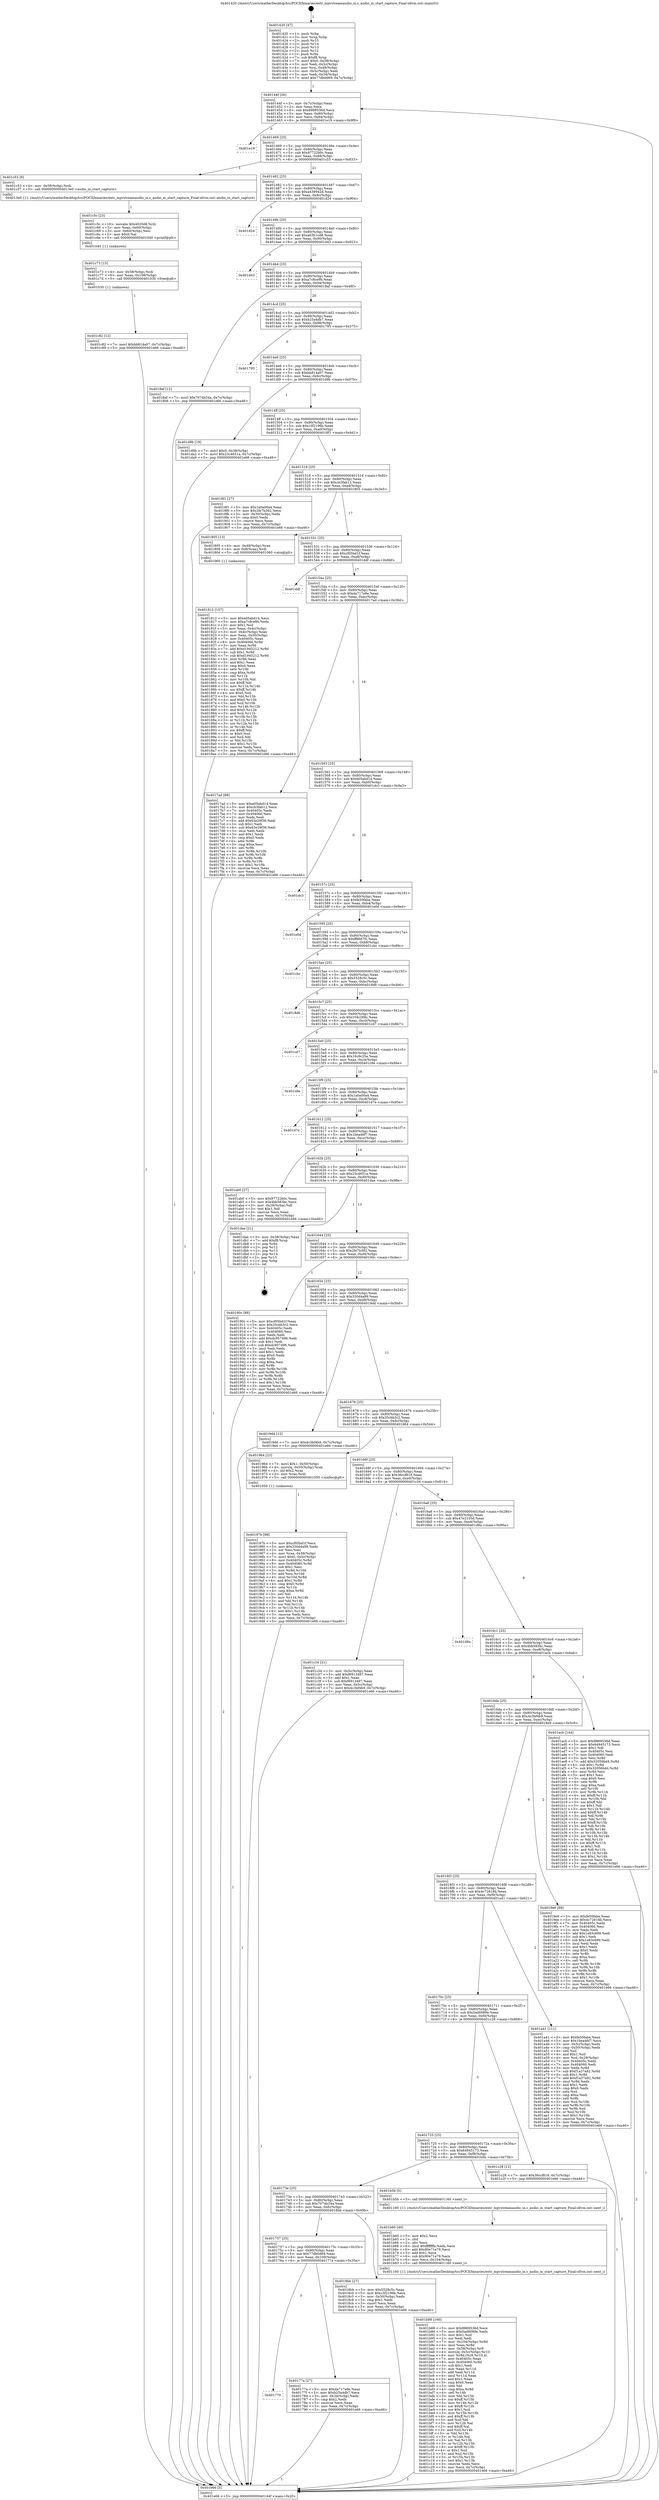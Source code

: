 digraph "0x401420" {
  label = "0x401420 (/mnt/c/Users/mathe/Desktop/tcc/POCII/binaries/extr_mpvstreamaudio_in.c_audio_in_start_capture_Final-ollvm.out::main(0))"
  labelloc = "t"
  node[shape=record]

  Entry [label="",width=0.3,height=0.3,shape=circle,fillcolor=black,style=filled]
  "0x40144f" [label="{
     0x40144f [26]\l
     | [instrs]\l
     &nbsp;&nbsp;0x40144f \<+3\>: mov -0x7c(%rbp),%eax\l
     &nbsp;&nbsp;0x401452 \<+2\>: mov %eax,%ecx\l
     &nbsp;&nbsp;0x401454 \<+6\>: sub $0x8869536d,%ecx\l
     &nbsp;&nbsp;0x40145a \<+3\>: mov %eax,-0x80(%rbp)\l
     &nbsp;&nbsp;0x40145d \<+6\>: mov %ecx,-0x84(%rbp)\l
     &nbsp;&nbsp;0x401463 \<+6\>: je 0000000000401e19 \<main+0x9f9\>\l
  }"]
  "0x401e19" [label="{
     0x401e19\l
  }", style=dashed]
  "0x401469" [label="{
     0x401469 [25]\l
     | [instrs]\l
     &nbsp;&nbsp;0x401469 \<+5\>: jmp 000000000040146e \<main+0x4e\>\l
     &nbsp;&nbsp;0x40146e \<+3\>: mov -0x80(%rbp),%eax\l
     &nbsp;&nbsp;0x401471 \<+5\>: sub $0x97722b0c,%eax\l
     &nbsp;&nbsp;0x401476 \<+6\>: mov %eax,-0x88(%rbp)\l
     &nbsp;&nbsp;0x40147c \<+6\>: je 0000000000401c53 \<main+0x833\>\l
  }"]
  Exit [label="",width=0.3,height=0.3,shape=circle,fillcolor=black,style=filled,peripheries=2]
  "0x401c53" [label="{
     0x401c53 [9]\l
     | [instrs]\l
     &nbsp;&nbsp;0x401c53 \<+4\>: mov -0x58(%rbp),%rdi\l
     &nbsp;&nbsp;0x401c57 \<+5\>: call 00000000004013e0 \<audio_in_start_capture\>\l
     | [calls]\l
     &nbsp;&nbsp;0x4013e0 \{1\} (/mnt/c/Users/mathe/Desktop/tcc/POCII/binaries/extr_mpvstreamaudio_in.c_audio_in_start_capture_Final-ollvm.out::audio_in_start_capture)\l
  }"]
  "0x401482" [label="{
     0x401482 [25]\l
     | [instrs]\l
     &nbsp;&nbsp;0x401482 \<+5\>: jmp 0000000000401487 \<main+0x67\>\l
     &nbsp;&nbsp;0x401487 \<+3\>: mov -0x80(%rbp),%eax\l
     &nbsp;&nbsp;0x40148a \<+5\>: sub $0xa439942d,%eax\l
     &nbsp;&nbsp;0x40148f \<+6\>: mov %eax,-0x8c(%rbp)\l
     &nbsp;&nbsp;0x401495 \<+6\>: je 0000000000401d24 \<main+0x904\>\l
  }"]
  "0x401c82" [label="{
     0x401c82 [12]\l
     | [instrs]\l
     &nbsp;&nbsp;0x401c82 \<+7\>: movl $0xbb814a07,-0x7c(%rbp)\l
     &nbsp;&nbsp;0x401c89 \<+5\>: jmp 0000000000401e66 \<main+0xa46\>\l
  }"]
  "0x401d24" [label="{
     0x401d24\l
  }", style=dashed]
  "0x40149b" [label="{
     0x40149b [25]\l
     | [instrs]\l
     &nbsp;&nbsp;0x40149b \<+5\>: jmp 00000000004014a0 \<main+0x80\>\l
     &nbsp;&nbsp;0x4014a0 \<+3\>: mov -0x80(%rbp),%eax\l
     &nbsp;&nbsp;0x4014a3 \<+5\>: sub $0xa63b1cd8,%eax\l
     &nbsp;&nbsp;0x4014a8 \<+6\>: mov %eax,-0x90(%rbp)\l
     &nbsp;&nbsp;0x4014ae \<+6\>: je 0000000000401d43 \<main+0x923\>\l
  }"]
  "0x401c73" [label="{
     0x401c73 [15]\l
     | [instrs]\l
     &nbsp;&nbsp;0x401c73 \<+4\>: mov -0x58(%rbp),%rdi\l
     &nbsp;&nbsp;0x401c77 \<+6\>: mov %eax,-0x108(%rbp)\l
     &nbsp;&nbsp;0x401c7d \<+5\>: call 0000000000401030 \<free@plt\>\l
     | [calls]\l
     &nbsp;&nbsp;0x401030 \{1\} (unknown)\l
  }"]
  "0x401d43" [label="{
     0x401d43\l
  }", style=dashed]
  "0x4014b4" [label="{
     0x4014b4 [25]\l
     | [instrs]\l
     &nbsp;&nbsp;0x4014b4 \<+5\>: jmp 00000000004014b9 \<main+0x99\>\l
     &nbsp;&nbsp;0x4014b9 \<+3\>: mov -0x80(%rbp),%eax\l
     &nbsp;&nbsp;0x4014bc \<+5\>: sub $0xa7c8ce9b,%eax\l
     &nbsp;&nbsp;0x4014c1 \<+6\>: mov %eax,-0x94(%rbp)\l
     &nbsp;&nbsp;0x4014c7 \<+6\>: je 00000000004018af \<main+0x48f\>\l
  }"]
  "0x401c5c" [label="{
     0x401c5c [23]\l
     | [instrs]\l
     &nbsp;&nbsp;0x401c5c \<+10\>: movabs $0x4020d6,%rdi\l
     &nbsp;&nbsp;0x401c66 \<+3\>: mov %eax,-0x60(%rbp)\l
     &nbsp;&nbsp;0x401c69 \<+3\>: mov -0x60(%rbp),%esi\l
     &nbsp;&nbsp;0x401c6c \<+2\>: mov $0x0,%al\l
     &nbsp;&nbsp;0x401c6e \<+5\>: call 0000000000401040 \<printf@plt\>\l
     | [calls]\l
     &nbsp;&nbsp;0x401040 \{1\} (unknown)\l
  }"]
  "0x4018af" [label="{
     0x4018af [12]\l
     | [instrs]\l
     &nbsp;&nbsp;0x4018af \<+7\>: movl $0x7074b34a,-0x7c(%rbp)\l
     &nbsp;&nbsp;0x4018b6 \<+5\>: jmp 0000000000401e66 \<main+0xa46\>\l
  }"]
  "0x4014cd" [label="{
     0x4014cd [25]\l
     | [instrs]\l
     &nbsp;&nbsp;0x4014cd \<+5\>: jmp 00000000004014d2 \<main+0xb2\>\l
     &nbsp;&nbsp;0x4014d2 \<+3\>: mov -0x80(%rbp),%eax\l
     &nbsp;&nbsp;0x4014d5 \<+5\>: sub $0xb25a4db7,%eax\l
     &nbsp;&nbsp;0x4014da \<+6\>: mov %eax,-0x98(%rbp)\l
     &nbsp;&nbsp;0x4014e0 \<+6\>: je 0000000000401795 \<main+0x375\>\l
  }"]
  "0x401b88" [label="{
     0x401b88 [160]\l
     | [instrs]\l
     &nbsp;&nbsp;0x401b88 \<+5\>: mov $0x8869536d,%ecx\l
     &nbsp;&nbsp;0x401b8d \<+5\>: mov $0x5ad6089e,%edx\l
     &nbsp;&nbsp;0x401b92 \<+3\>: mov $0x1,%sil\l
     &nbsp;&nbsp;0x401b95 \<+2\>: xor %edi,%edi\l
     &nbsp;&nbsp;0x401b97 \<+7\>: mov -0x104(%rbp),%r8d\l
     &nbsp;&nbsp;0x401b9e \<+4\>: imul %eax,%r8d\l
     &nbsp;&nbsp;0x401ba2 \<+4\>: mov -0x58(%rbp),%r9\l
     &nbsp;&nbsp;0x401ba6 \<+4\>: movslq -0x5c(%rbp),%r10\l
     &nbsp;&nbsp;0x401baa \<+4\>: mov %r8d,(%r9,%r10,4)\l
     &nbsp;&nbsp;0x401bae \<+7\>: mov 0x40405c,%eax\l
     &nbsp;&nbsp;0x401bb5 \<+8\>: mov 0x404060,%r8d\l
     &nbsp;&nbsp;0x401bbd \<+3\>: sub $0x1,%edi\l
     &nbsp;&nbsp;0x401bc0 \<+3\>: mov %eax,%r11d\l
     &nbsp;&nbsp;0x401bc3 \<+3\>: add %edi,%r11d\l
     &nbsp;&nbsp;0x401bc6 \<+4\>: imul %r11d,%eax\l
     &nbsp;&nbsp;0x401bca \<+3\>: and $0x1,%eax\l
     &nbsp;&nbsp;0x401bcd \<+3\>: cmp $0x0,%eax\l
     &nbsp;&nbsp;0x401bd0 \<+3\>: sete %bl\l
     &nbsp;&nbsp;0x401bd3 \<+4\>: cmp $0xa,%r8d\l
     &nbsp;&nbsp;0x401bd7 \<+4\>: setl %r14b\l
     &nbsp;&nbsp;0x401bdb \<+3\>: mov %bl,%r15b\l
     &nbsp;&nbsp;0x401bde \<+4\>: xor $0xff,%r15b\l
     &nbsp;&nbsp;0x401be2 \<+3\>: mov %r14b,%r12b\l
     &nbsp;&nbsp;0x401be5 \<+4\>: xor $0xff,%r12b\l
     &nbsp;&nbsp;0x401be9 \<+4\>: xor $0x1,%sil\l
     &nbsp;&nbsp;0x401bed \<+3\>: mov %r15b,%r13b\l
     &nbsp;&nbsp;0x401bf0 \<+4\>: and $0xff,%r13b\l
     &nbsp;&nbsp;0x401bf4 \<+3\>: and %sil,%bl\l
     &nbsp;&nbsp;0x401bf7 \<+3\>: mov %r12b,%al\l
     &nbsp;&nbsp;0x401bfa \<+2\>: and $0xff,%al\l
     &nbsp;&nbsp;0x401bfc \<+3\>: and %sil,%r14b\l
     &nbsp;&nbsp;0x401bff \<+3\>: or %bl,%r13b\l
     &nbsp;&nbsp;0x401c02 \<+3\>: or %r14b,%al\l
     &nbsp;&nbsp;0x401c05 \<+3\>: xor %al,%r13b\l
     &nbsp;&nbsp;0x401c08 \<+3\>: or %r12b,%r15b\l
     &nbsp;&nbsp;0x401c0b \<+4\>: xor $0xff,%r15b\l
     &nbsp;&nbsp;0x401c0f \<+4\>: or $0x1,%sil\l
     &nbsp;&nbsp;0x401c13 \<+3\>: and %sil,%r15b\l
     &nbsp;&nbsp;0x401c16 \<+3\>: or %r15b,%r13b\l
     &nbsp;&nbsp;0x401c19 \<+4\>: test $0x1,%r13b\l
     &nbsp;&nbsp;0x401c1d \<+3\>: cmovne %edx,%ecx\l
     &nbsp;&nbsp;0x401c20 \<+3\>: mov %ecx,-0x7c(%rbp)\l
     &nbsp;&nbsp;0x401c23 \<+5\>: jmp 0000000000401e66 \<main+0xa46\>\l
  }"]
  "0x401795" [label="{
     0x401795\l
  }", style=dashed]
  "0x4014e6" [label="{
     0x4014e6 [25]\l
     | [instrs]\l
     &nbsp;&nbsp;0x4014e6 \<+5\>: jmp 00000000004014eb \<main+0xcb\>\l
     &nbsp;&nbsp;0x4014eb \<+3\>: mov -0x80(%rbp),%eax\l
     &nbsp;&nbsp;0x4014ee \<+5\>: sub $0xbb814a07,%eax\l
     &nbsp;&nbsp;0x4014f3 \<+6\>: mov %eax,-0x9c(%rbp)\l
     &nbsp;&nbsp;0x4014f9 \<+6\>: je 0000000000401d9b \<main+0x97b\>\l
  }"]
  "0x401b60" [label="{
     0x401b60 [40]\l
     | [instrs]\l
     &nbsp;&nbsp;0x401b60 \<+5\>: mov $0x2,%ecx\l
     &nbsp;&nbsp;0x401b65 \<+1\>: cltd\l
     &nbsp;&nbsp;0x401b66 \<+2\>: idiv %ecx\l
     &nbsp;&nbsp;0x401b68 \<+6\>: imul $0xfffffffe,%edx,%ecx\l
     &nbsp;&nbsp;0x401b6e \<+6\>: add $0x90e71e79,%ecx\l
     &nbsp;&nbsp;0x401b74 \<+3\>: add $0x1,%ecx\l
     &nbsp;&nbsp;0x401b77 \<+6\>: sub $0x90e71e79,%ecx\l
     &nbsp;&nbsp;0x401b7d \<+6\>: mov %ecx,-0x104(%rbp)\l
     &nbsp;&nbsp;0x401b83 \<+5\>: call 0000000000401160 \<next_i\>\l
     | [calls]\l
     &nbsp;&nbsp;0x401160 \{1\} (/mnt/c/Users/mathe/Desktop/tcc/POCII/binaries/extr_mpvstreamaudio_in.c_audio_in_start_capture_Final-ollvm.out::next_i)\l
  }"]
  "0x401d9b" [label="{
     0x401d9b [19]\l
     | [instrs]\l
     &nbsp;&nbsp;0x401d9b \<+7\>: movl $0x0,-0x38(%rbp)\l
     &nbsp;&nbsp;0x401da2 \<+7\>: movl $0x23c4651a,-0x7c(%rbp)\l
     &nbsp;&nbsp;0x401da9 \<+5\>: jmp 0000000000401e66 \<main+0xa46\>\l
  }"]
  "0x4014ff" [label="{
     0x4014ff [25]\l
     | [instrs]\l
     &nbsp;&nbsp;0x4014ff \<+5\>: jmp 0000000000401504 \<main+0xe4\>\l
     &nbsp;&nbsp;0x401504 \<+3\>: mov -0x80(%rbp),%eax\l
     &nbsp;&nbsp;0x401507 \<+5\>: sub $0xc3f2196b,%eax\l
     &nbsp;&nbsp;0x40150c \<+6\>: mov %eax,-0xa0(%rbp)\l
     &nbsp;&nbsp;0x401512 \<+6\>: je 00000000004018f1 \<main+0x4d1\>\l
  }"]
  "0x40197b" [label="{
     0x40197b [98]\l
     | [instrs]\l
     &nbsp;&nbsp;0x40197b \<+5\>: mov $0xcf05bd1f,%ecx\l
     &nbsp;&nbsp;0x401980 \<+5\>: mov $0x330d4a99,%edx\l
     &nbsp;&nbsp;0x401985 \<+2\>: xor %esi,%esi\l
     &nbsp;&nbsp;0x401987 \<+4\>: mov %rax,-0x58(%rbp)\l
     &nbsp;&nbsp;0x40198b \<+7\>: movl $0x0,-0x5c(%rbp)\l
     &nbsp;&nbsp;0x401992 \<+8\>: mov 0x40405c,%r8d\l
     &nbsp;&nbsp;0x40199a \<+8\>: mov 0x404060,%r9d\l
     &nbsp;&nbsp;0x4019a2 \<+3\>: sub $0x1,%esi\l
     &nbsp;&nbsp;0x4019a5 \<+3\>: mov %r8d,%r10d\l
     &nbsp;&nbsp;0x4019a8 \<+3\>: add %esi,%r10d\l
     &nbsp;&nbsp;0x4019ab \<+4\>: imul %r10d,%r8d\l
     &nbsp;&nbsp;0x4019af \<+4\>: and $0x1,%r8d\l
     &nbsp;&nbsp;0x4019b3 \<+4\>: cmp $0x0,%r8d\l
     &nbsp;&nbsp;0x4019b7 \<+4\>: sete %r11b\l
     &nbsp;&nbsp;0x4019bb \<+4\>: cmp $0xa,%r9d\l
     &nbsp;&nbsp;0x4019bf \<+3\>: setl %bl\l
     &nbsp;&nbsp;0x4019c2 \<+3\>: mov %r11b,%r14b\l
     &nbsp;&nbsp;0x4019c5 \<+3\>: and %bl,%r14b\l
     &nbsp;&nbsp;0x4019c8 \<+3\>: xor %bl,%r11b\l
     &nbsp;&nbsp;0x4019cb \<+3\>: or %r11b,%r14b\l
     &nbsp;&nbsp;0x4019ce \<+4\>: test $0x1,%r14b\l
     &nbsp;&nbsp;0x4019d2 \<+3\>: cmovne %edx,%ecx\l
     &nbsp;&nbsp;0x4019d5 \<+3\>: mov %ecx,-0x7c(%rbp)\l
     &nbsp;&nbsp;0x4019d8 \<+5\>: jmp 0000000000401e66 \<main+0xa46\>\l
  }"]
  "0x4018f1" [label="{
     0x4018f1 [27]\l
     | [instrs]\l
     &nbsp;&nbsp;0x4018f1 \<+5\>: mov $0x1a0a00a4,%eax\l
     &nbsp;&nbsp;0x4018f6 \<+5\>: mov $0x2fe7b362,%ecx\l
     &nbsp;&nbsp;0x4018fb \<+3\>: mov -0x30(%rbp),%edx\l
     &nbsp;&nbsp;0x4018fe \<+3\>: cmp $0x0,%edx\l
     &nbsp;&nbsp;0x401901 \<+3\>: cmove %ecx,%eax\l
     &nbsp;&nbsp;0x401904 \<+3\>: mov %eax,-0x7c(%rbp)\l
     &nbsp;&nbsp;0x401907 \<+5\>: jmp 0000000000401e66 \<main+0xa46\>\l
  }"]
  "0x401518" [label="{
     0x401518 [25]\l
     | [instrs]\l
     &nbsp;&nbsp;0x401518 \<+5\>: jmp 000000000040151d \<main+0xfd\>\l
     &nbsp;&nbsp;0x40151d \<+3\>: mov -0x80(%rbp),%eax\l
     &nbsp;&nbsp;0x401520 \<+5\>: sub $0xcb3fab12,%eax\l
     &nbsp;&nbsp;0x401525 \<+6\>: mov %eax,-0xa4(%rbp)\l
     &nbsp;&nbsp;0x40152b \<+6\>: je 0000000000401805 \<main+0x3e5\>\l
  }"]
  "0x401812" [label="{
     0x401812 [157]\l
     | [instrs]\l
     &nbsp;&nbsp;0x401812 \<+5\>: mov $0xe05abd14,%ecx\l
     &nbsp;&nbsp;0x401817 \<+5\>: mov $0xa7c8ce9b,%edx\l
     &nbsp;&nbsp;0x40181c \<+3\>: mov $0x1,%sil\l
     &nbsp;&nbsp;0x40181f \<+3\>: mov %eax,-0x4c(%rbp)\l
     &nbsp;&nbsp;0x401822 \<+3\>: mov -0x4c(%rbp),%eax\l
     &nbsp;&nbsp;0x401825 \<+3\>: mov %eax,-0x30(%rbp)\l
     &nbsp;&nbsp;0x401828 \<+7\>: mov 0x40405c,%eax\l
     &nbsp;&nbsp;0x40182f \<+8\>: mov 0x404060,%r8d\l
     &nbsp;&nbsp;0x401837 \<+3\>: mov %eax,%r9d\l
     &nbsp;&nbsp;0x40183a \<+7\>: add $0xd1945212,%r9d\l
     &nbsp;&nbsp;0x401841 \<+4\>: sub $0x1,%r9d\l
     &nbsp;&nbsp;0x401845 \<+7\>: sub $0xd1945212,%r9d\l
     &nbsp;&nbsp;0x40184c \<+4\>: imul %r9d,%eax\l
     &nbsp;&nbsp;0x401850 \<+3\>: and $0x1,%eax\l
     &nbsp;&nbsp;0x401853 \<+3\>: cmp $0x0,%eax\l
     &nbsp;&nbsp;0x401856 \<+4\>: sete %r10b\l
     &nbsp;&nbsp;0x40185a \<+4\>: cmp $0xa,%r8d\l
     &nbsp;&nbsp;0x40185e \<+4\>: setl %r11b\l
     &nbsp;&nbsp;0x401862 \<+3\>: mov %r10b,%bl\l
     &nbsp;&nbsp;0x401865 \<+3\>: xor $0xff,%bl\l
     &nbsp;&nbsp;0x401868 \<+3\>: mov %r11b,%r14b\l
     &nbsp;&nbsp;0x40186b \<+4\>: xor $0xff,%r14b\l
     &nbsp;&nbsp;0x40186f \<+4\>: xor $0x0,%sil\l
     &nbsp;&nbsp;0x401873 \<+3\>: mov %bl,%r15b\l
     &nbsp;&nbsp;0x401876 \<+4\>: and $0x0,%r15b\l
     &nbsp;&nbsp;0x40187a \<+3\>: and %sil,%r10b\l
     &nbsp;&nbsp;0x40187d \<+3\>: mov %r14b,%r12b\l
     &nbsp;&nbsp;0x401880 \<+4\>: and $0x0,%r12b\l
     &nbsp;&nbsp;0x401884 \<+3\>: and %sil,%r11b\l
     &nbsp;&nbsp;0x401887 \<+3\>: or %r10b,%r15b\l
     &nbsp;&nbsp;0x40188a \<+3\>: or %r11b,%r12b\l
     &nbsp;&nbsp;0x40188d \<+3\>: xor %r12b,%r15b\l
     &nbsp;&nbsp;0x401890 \<+3\>: or %r14b,%bl\l
     &nbsp;&nbsp;0x401893 \<+3\>: xor $0xff,%bl\l
     &nbsp;&nbsp;0x401896 \<+4\>: or $0x0,%sil\l
     &nbsp;&nbsp;0x40189a \<+3\>: and %sil,%bl\l
     &nbsp;&nbsp;0x40189d \<+3\>: or %bl,%r15b\l
     &nbsp;&nbsp;0x4018a0 \<+4\>: test $0x1,%r15b\l
     &nbsp;&nbsp;0x4018a4 \<+3\>: cmovne %edx,%ecx\l
     &nbsp;&nbsp;0x4018a7 \<+3\>: mov %ecx,-0x7c(%rbp)\l
     &nbsp;&nbsp;0x4018aa \<+5\>: jmp 0000000000401e66 \<main+0xa46\>\l
  }"]
  "0x401805" [label="{
     0x401805 [13]\l
     | [instrs]\l
     &nbsp;&nbsp;0x401805 \<+4\>: mov -0x48(%rbp),%rax\l
     &nbsp;&nbsp;0x401809 \<+4\>: mov 0x8(%rax),%rdi\l
     &nbsp;&nbsp;0x40180d \<+5\>: call 0000000000401060 \<atoi@plt\>\l
     | [calls]\l
     &nbsp;&nbsp;0x401060 \{1\} (unknown)\l
  }"]
  "0x401531" [label="{
     0x401531 [25]\l
     | [instrs]\l
     &nbsp;&nbsp;0x401531 \<+5\>: jmp 0000000000401536 \<main+0x116\>\l
     &nbsp;&nbsp;0x401536 \<+3\>: mov -0x80(%rbp),%eax\l
     &nbsp;&nbsp;0x401539 \<+5\>: sub $0xcf05bd1f,%eax\l
     &nbsp;&nbsp;0x40153e \<+6\>: mov %eax,-0xa8(%rbp)\l
     &nbsp;&nbsp;0x401544 \<+6\>: je 0000000000401ddf \<main+0x9bf\>\l
  }"]
  "0x401420" [label="{
     0x401420 [47]\l
     | [instrs]\l
     &nbsp;&nbsp;0x401420 \<+1\>: push %rbp\l
     &nbsp;&nbsp;0x401421 \<+3\>: mov %rsp,%rbp\l
     &nbsp;&nbsp;0x401424 \<+2\>: push %r15\l
     &nbsp;&nbsp;0x401426 \<+2\>: push %r14\l
     &nbsp;&nbsp;0x401428 \<+2\>: push %r13\l
     &nbsp;&nbsp;0x40142a \<+2\>: push %r12\l
     &nbsp;&nbsp;0x40142c \<+1\>: push %rbx\l
     &nbsp;&nbsp;0x40142d \<+7\>: sub $0xf8,%rsp\l
     &nbsp;&nbsp;0x401434 \<+7\>: movl $0x0,-0x38(%rbp)\l
     &nbsp;&nbsp;0x40143b \<+3\>: mov %edi,-0x3c(%rbp)\l
     &nbsp;&nbsp;0x40143e \<+4\>: mov %rsi,-0x48(%rbp)\l
     &nbsp;&nbsp;0x401442 \<+3\>: mov -0x3c(%rbp),%edi\l
     &nbsp;&nbsp;0x401445 \<+3\>: mov %edi,-0x34(%rbp)\l
     &nbsp;&nbsp;0x401448 \<+7\>: movl $0x77db0d69,-0x7c(%rbp)\l
  }"]
  "0x401ddf" [label="{
     0x401ddf\l
  }", style=dashed]
  "0x40154a" [label="{
     0x40154a [25]\l
     | [instrs]\l
     &nbsp;&nbsp;0x40154a \<+5\>: jmp 000000000040154f \<main+0x12f\>\l
     &nbsp;&nbsp;0x40154f \<+3\>: mov -0x80(%rbp),%eax\l
     &nbsp;&nbsp;0x401552 \<+5\>: sub $0xda717e8e,%eax\l
     &nbsp;&nbsp;0x401557 \<+6\>: mov %eax,-0xac(%rbp)\l
     &nbsp;&nbsp;0x40155d \<+6\>: je 00000000004017ad \<main+0x38d\>\l
  }"]
  "0x401e66" [label="{
     0x401e66 [5]\l
     | [instrs]\l
     &nbsp;&nbsp;0x401e66 \<+5\>: jmp 000000000040144f \<main+0x2f\>\l
  }"]
  "0x4017ad" [label="{
     0x4017ad [88]\l
     | [instrs]\l
     &nbsp;&nbsp;0x4017ad \<+5\>: mov $0xe05abd14,%eax\l
     &nbsp;&nbsp;0x4017b2 \<+5\>: mov $0xcb3fab12,%ecx\l
     &nbsp;&nbsp;0x4017b7 \<+7\>: mov 0x40405c,%edx\l
     &nbsp;&nbsp;0x4017be \<+7\>: mov 0x404060,%esi\l
     &nbsp;&nbsp;0x4017c5 \<+2\>: mov %edx,%edi\l
     &nbsp;&nbsp;0x4017c7 \<+6\>: add $0x63e29f36,%edi\l
     &nbsp;&nbsp;0x4017cd \<+3\>: sub $0x1,%edi\l
     &nbsp;&nbsp;0x4017d0 \<+6\>: sub $0x63e29f36,%edi\l
     &nbsp;&nbsp;0x4017d6 \<+3\>: imul %edi,%edx\l
     &nbsp;&nbsp;0x4017d9 \<+3\>: and $0x1,%edx\l
     &nbsp;&nbsp;0x4017dc \<+3\>: cmp $0x0,%edx\l
     &nbsp;&nbsp;0x4017df \<+4\>: sete %r8b\l
     &nbsp;&nbsp;0x4017e3 \<+3\>: cmp $0xa,%esi\l
     &nbsp;&nbsp;0x4017e6 \<+4\>: setl %r9b\l
     &nbsp;&nbsp;0x4017ea \<+3\>: mov %r8b,%r10b\l
     &nbsp;&nbsp;0x4017ed \<+3\>: and %r9b,%r10b\l
     &nbsp;&nbsp;0x4017f0 \<+3\>: xor %r9b,%r8b\l
     &nbsp;&nbsp;0x4017f3 \<+3\>: or %r8b,%r10b\l
     &nbsp;&nbsp;0x4017f6 \<+4\>: test $0x1,%r10b\l
     &nbsp;&nbsp;0x4017fa \<+3\>: cmovne %ecx,%eax\l
     &nbsp;&nbsp;0x4017fd \<+3\>: mov %eax,-0x7c(%rbp)\l
     &nbsp;&nbsp;0x401800 \<+5\>: jmp 0000000000401e66 \<main+0xa46\>\l
  }"]
  "0x401563" [label="{
     0x401563 [25]\l
     | [instrs]\l
     &nbsp;&nbsp;0x401563 \<+5\>: jmp 0000000000401568 \<main+0x148\>\l
     &nbsp;&nbsp;0x401568 \<+3\>: mov -0x80(%rbp),%eax\l
     &nbsp;&nbsp;0x40156b \<+5\>: sub $0xe05abd14,%eax\l
     &nbsp;&nbsp;0x401570 \<+6\>: mov %eax,-0xb0(%rbp)\l
     &nbsp;&nbsp;0x401576 \<+6\>: je 0000000000401dc3 \<main+0x9a3\>\l
  }"]
  "0x401770" [label="{
     0x401770\l
  }", style=dashed]
  "0x401dc3" [label="{
     0x401dc3\l
  }", style=dashed]
  "0x40157c" [label="{
     0x40157c [25]\l
     | [instrs]\l
     &nbsp;&nbsp;0x40157c \<+5\>: jmp 0000000000401581 \<main+0x161\>\l
     &nbsp;&nbsp;0x401581 \<+3\>: mov -0x80(%rbp),%eax\l
     &nbsp;&nbsp;0x401584 \<+5\>: sub $0xfe50fabe,%eax\l
     &nbsp;&nbsp;0x401589 \<+6\>: mov %eax,-0xb4(%rbp)\l
     &nbsp;&nbsp;0x40158f \<+6\>: je 0000000000401e0d \<main+0x9ed\>\l
  }"]
  "0x40177a" [label="{
     0x40177a [27]\l
     | [instrs]\l
     &nbsp;&nbsp;0x40177a \<+5\>: mov $0xda717e8e,%eax\l
     &nbsp;&nbsp;0x40177f \<+5\>: mov $0xb25a4db7,%ecx\l
     &nbsp;&nbsp;0x401784 \<+3\>: mov -0x34(%rbp),%edx\l
     &nbsp;&nbsp;0x401787 \<+3\>: cmp $0x2,%edx\l
     &nbsp;&nbsp;0x40178a \<+3\>: cmovne %ecx,%eax\l
     &nbsp;&nbsp;0x40178d \<+3\>: mov %eax,-0x7c(%rbp)\l
     &nbsp;&nbsp;0x401790 \<+5\>: jmp 0000000000401e66 \<main+0xa46\>\l
  }"]
  "0x401e0d" [label="{
     0x401e0d\l
  }", style=dashed]
  "0x401595" [label="{
     0x401595 [25]\l
     | [instrs]\l
     &nbsp;&nbsp;0x401595 \<+5\>: jmp 000000000040159a \<main+0x17a\>\l
     &nbsp;&nbsp;0x40159a \<+3\>: mov -0x80(%rbp),%eax\l
     &nbsp;&nbsp;0x40159d \<+5\>: sub $0xff8667fc,%eax\l
     &nbsp;&nbsp;0x4015a2 \<+6\>: mov %eax,-0xb8(%rbp)\l
     &nbsp;&nbsp;0x4015a8 \<+6\>: je 0000000000401cbc \<main+0x89c\>\l
  }"]
  "0x401757" [label="{
     0x401757 [25]\l
     | [instrs]\l
     &nbsp;&nbsp;0x401757 \<+5\>: jmp 000000000040175c \<main+0x33c\>\l
     &nbsp;&nbsp;0x40175c \<+3\>: mov -0x80(%rbp),%eax\l
     &nbsp;&nbsp;0x40175f \<+5\>: sub $0x77db0d69,%eax\l
     &nbsp;&nbsp;0x401764 \<+6\>: mov %eax,-0x100(%rbp)\l
     &nbsp;&nbsp;0x40176a \<+6\>: je 000000000040177a \<main+0x35a\>\l
  }"]
  "0x401cbc" [label="{
     0x401cbc\l
  }", style=dashed]
  "0x4015ae" [label="{
     0x4015ae [25]\l
     | [instrs]\l
     &nbsp;&nbsp;0x4015ae \<+5\>: jmp 00000000004015b3 \<main+0x193\>\l
     &nbsp;&nbsp;0x4015b3 \<+3\>: mov -0x80(%rbp),%eax\l
     &nbsp;&nbsp;0x4015b6 \<+5\>: sub $0x5528c5c,%eax\l
     &nbsp;&nbsp;0x4015bb \<+6\>: mov %eax,-0xbc(%rbp)\l
     &nbsp;&nbsp;0x4015c1 \<+6\>: je 00000000004018d6 \<main+0x4b6\>\l
  }"]
  "0x4018bb" [label="{
     0x4018bb [27]\l
     | [instrs]\l
     &nbsp;&nbsp;0x4018bb \<+5\>: mov $0x5528c5c,%eax\l
     &nbsp;&nbsp;0x4018c0 \<+5\>: mov $0xc3f2196b,%ecx\l
     &nbsp;&nbsp;0x4018c5 \<+3\>: mov -0x30(%rbp),%edx\l
     &nbsp;&nbsp;0x4018c8 \<+3\>: cmp $0x1,%edx\l
     &nbsp;&nbsp;0x4018cb \<+3\>: cmovl %ecx,%eax\l
     &nbsp;&nbsp;0x4018ce \<+3\>: mov %eax,-0x7c(%rbp)\l
     &nbsp;&nbsp;0x4018d1 \<+5\>: jmp 0000000000401e66 \<main+0xa46\>\l
  }"]
  "0x4018d6" [label="{
     0x4018d6\l
  }", style=dashed]
  "0x4015c7" [label="{
     0x4015c7 [25]\l
     | [instrs]\l
     &nbsp;&nbsp;0x4015c7 \<+5\>: jmp 00000000004015cc \<main+0x1ac\>\l
     &nbsp;&nbsp;0x4015cc \<+3\>: mov -0x80(%rbp),%eax\l
     &nbsp;&nbsp;0x4015cf \<+5\>: sub $0x104c268c,%eax\l
     &nbsp;&nbsp;0x4015d4 \<+6\>: mov %eax,-0xc0(%rbp)\l
     &nbsp;&nbsp;0x4015da \<+6\>: je 0000000000401cd7 \<main+0x8b7\>\l
  }"]
  "0x40173e" [label="{
     0x40173e [25]\l
     | [instrs]\l
     &nbsp;&nbsp;0x40173e \<+5\>: jmp 0000000000401743 \<main+0x323\>\l
     &nbsp;&nbsp;0x401743 \<+3\>: mov -0x80(%rbp),%eax\l
     &nbsp;&nbsp;0x401746 \<+5\>: sub $0x7074b34a,%eax\l
     &nbsp;&nbsp;0x40174b \<+6\>: mov %eax,-0xfc(%rbp)\l
     &nbsp;&nbsp;0x401751 \<+6\>: je 00000000004018bb \<main+0x49b\>\l
  }"]
  "0x401cd7" [label="{
     0x401cd7\l
  }", style=dashed]
  "0x4015e0" [label="{
     0x4015e0 [25]\l
     | [instrs]\l
     &nbsp;&nbsp;0x4015e0 \<+5\>: jmp 00000000004015e5 \<main+0x1c5\>\l
     &nbsp;&nbsp;0x4015e5 \<+3\>: mov -0x80(%rbp),%eax\l
     &nbsp;&nbsp;0x4015e8 \<+5\>: sub $0x16c9c25e,%eax\l
     &nbsp;&nbsp;0x4015ed \<+6\>: mov %eax,-0xc4(%rbp)\l
     &nbsp;&nbsp;0x4015f3 \<+6\>: je 0000000000401c8e \<main+0x86e\>\l
  }"]
  "0x401b5b" [label="{
     0x401b5b [5]\l
     | [instrs]\l
     &nbsp;&nbsp;0x401b5b \<+5\>: call 0000000000401160 \<next_i\>\l
     | [calls]\l
     &nbsp;&nbsp;0x401160 \{1\} (/mnt/c/Users/mathe/Desktop/tcc/POCII/binaries/extr_mpvstreamaudio_in.c_audio_in_start_capture_Final-ollvm.out::next_i)\l
  }"]
  "0x401c8e" [label="{
     0x401c8e\l
  }", style=dashed]
  "0x4015f9" [label="{
     0x4015f9 [25]\l
     | [instrs]\l
     &nbsp;&nbsp;0x4015f9 \<+5\>: jmp 00000000004015fe \<main+0x1de\>\l
     &nbsp;&nbsp;0x4015fe \<+3\>: mov -0x80(%rbp),%eax\l
     &nbsp;&nbsp;0x401601 \<+5\>: sub $0x1a0a00a4,%eax\l
     &nbsp;&nbsp;0x401606 \<+6\>: mov %eax,-0xc8(%rbp)\l
     &nbsp;&nbsp;0x40160c \<+6\>: je 0000000000401d7e \<main+0x95e\>\l
  }"]
  "0x401725" [label="{
     0x401725 [25]\l
     | [instrs]\l
     &nbsp;&nbsp;0x401725 \<+5\>: jmp 000000000040172a \<main+0x30a\>\l
     &nbsp;&nbsp;0x40172a \<+3\>: mov -0x80(%rbp),%eax\l
     &nbsp;&nbsp;0x40172d \<+5\>: sub $0x64945173,%eax\l
     &nbsp;&nbsp;0x401732 \<+6\>: mov %eax,-0xf8(%rbp)\l
     &nbsp;&nbsp;0x401738 \<+6\>: je 0000000000401b5b \<main+0x73b\>\l
  }"]
  "0x401d7e" [label="{
     0x401d7e\l
  }", style=dashed]
  "0x401612" [label="{
     0x401612 [25]\l
     | [instrs]\l
     &nbsp;&nbsp;0x401612 \<+5\>: jmp 0000000000401617 \<main+0x1f7\>\l
     &nbsp;&nbsp;0x401617 \<+3\>: mov -0x80(%rbp),%eax\l
     &nbsp;&nbsp;0x40161a \<+5\>: sub $0x1bea46f7,%eax\l
     &nbsp;&nbsp;0x40161f \<+6\>: mov %eax,-0xcc(%rbp)\l
     &nbsp;&nbsp;0x401625 \<+6\>: je 0000000000401ab0 \<main+0x690\>\l
  }"]
  "0x401c28" [label="{
     0x401c28 [12]\l
     | [instrs]\l
     &nbsp;&nbsp;0x401c28 \<+7\>: movl $0x36ccf818,-0x7c(%rbp)\l
     &nbsp;&nbsp;0x401c2f \<+5\>: jmp 0000000000401e66 \<main+0xa46\>\l
  }"]
  "0x401ab0" [label="{
     0x401ab0 [27]\l
     | [instrs]\l
     &nbsp;&nbsp;0x401ab0 \<+5\>: mov $0x97722b0c,%eax\l
     &nbsp;&nbsp;0x401ab5 \<+5\>: mov $0x4bb583bc,%ecx\l
     &nbsp;&nbsp;0x401aba \<+3\>: mov -0x29(%rbp),%dl\l
     &nbsp;&nbsp;0x401abd \<+3\>: test $0x1,%dl\l
     &nbsp;&nbsp;0x401ac0 \<+3\>: cmovne %ecx,%eax\l
     &nbsp;&nbsp;0x401ac3 \<+3\>: mov %eax,-0x7c(%rbp)\l
     &nbsp;&nbsp;0x401ac6 \<+5\>: jmp 0000000000401e66 \<main+0xa46\>\l
  }"]
  "0x40162b" [label="{
     0x40162b [25]\l
     | [instrs]\l
     &nbsp;&nbsp;0x40162b \<+5\>: jmp 0000000000401630 \<main+0x210\>\l
     &nbsp;&nbsp;0x401630 \<+3\>: mov -0x80(%rbp),%eax\l
     &nbsp;&nbsp;0x401633 \<+5\>: sub $0x23c4651a,%eax\l
     &nbsp;&nbsp;0x401638 \<+6\>: mov %eax,-0xd0(%rbp)\l
     &nbsp;&nbsp;0x40163e \<+6\>: je 0000000000401dae \<main+0x98e\>\l
  }"]
  "0x40170c" [label="{
     0x40170c [25]\l
     | [instrs]\l
     &nbsp;&nbsp;0x40170c \<+5\>: jmp 0000000000401711 \<main+0x2f1\>\l
     &nbsp;&nbsp;0x401711 \<+3\>: mov -0x80(%rbp),%eax\l
     &nbsp;&nbsp;0x401714 \<+5\>: sub $0x5ad6089e,%eax\l
     &nbsp;&nbsp;0x401719 \<+6\>: mov %eax,-0xf4(%rbp)\l
     &nbsp;&nbsp;0x40171f \<+6\>: je 0000000000401c28 \<main+0x808\>\l
  }"]
  "0x401dae" [label="{
     0x401dae [21]\l
     | [instrs]\l
     &nbsp;&nbsp;0x401dae \<+3\>: mov -0x38(%rbp),%eax\l
     &nbsp;&nbsp;0x401db1 \<+7\>: add $0xf8,%rsp\l
     &nbsp;&nbsp;0x401db8 \<+1\>: pop %rbx\l
     &nbsp;&nbsp;0x401db9 \<+2\>: pop %r12\l
     &nbsp;&nbsp;0x401dbb \<+2\>: pop %r13\l
     &nbsp;&nbsp;0x401dbd \<+2\>: pop %r14\l
     &nbsp;&nbsp;0x401dbf \<+2\>: pop %r15\l
     &nbsp;&nbsp;0x401dc1 \<+1\>: pop %rbp\l
     &nbsp;&nbsp;0x401dc2 \<+1\>: ret\l
  }"]
  "0x401644" [label="{
     0x401644 [25]\l
     | [instrs]\l
     &nbsp;&nbsp;0x401644 \<+5\>: jmp 0000000000401649 \<main+0x229\>\l
     &nbsp;&nbsp;0x401649 \<+3\>: mov -0x80(%rbp),%eax\l
     &nbsp;&nbsp;0x40164c \<+5\>: sub $0x2fe7b362,%eax\l
     &nbsp;&nbsp;0x401651 \<+6\>: mov %eax,-0xd4(%rbp)\l
     &nbsp;&nbsp;0x401657 \<+6\>: je 000000000040190c \<main+0x4ec\>\l
  }"]
  "0x401a41" [label="{
     0x401a41 [111]\l
     | [instrs]\l
     &nbsp;&nbsp;0x401a41 \<+5\>: mov $0xfe50fabe,%eax\l
     &nbsp;&nbsp;0x401a46 \<+5\>: mov $0x1bea46f7,%ecx\l
     &nbsp;&nbsp;0x401a4b \<+3\>: mov -0x5c(%rbp),%edx\l
     &nbsp;&nbsp;0x401a4e \<+3\>: cmp -0x50(%rbp),%edx\l
     &nbsp;&nbsp;0x401a51 \<+4\>: setl %sil\l
     &nbsp;&nbsp;0x401a55 \<+4\>: and $0x1,%sil\l
     &nbsp;&nbsp;0x401a59 \<+4\>: mov %sil,-0x29(%rbp)\l
     &nbsp;&nbsp;0x401a5d \<+7\>: mov 0x40405c,%edx\l
     &nbsp;&nbsp;0x401a64 \<+7\>: mov 0x404060,%edi\l
     &nbsp;&nbsp;0x401a6b \<+3\>: mov %edx,%r8d\l
     &nbsp;&nbsp;0x401a6e \<+7\>: sub $0xf1a37a82,%r8d\l
     &nbsp;&nbsp;0x401a75 \<+4\>: sub $0x1,%r8d\l
     &nbsp;&nbsp;0x401a79 \<+7\>: add $0xf1a37a82,%r8d\l
     &nbsp;&nbsp;0x401a80 \<+4\>: imul %r8d,%edx\l
     &nbsp;&nbsp;0x401a84 \<+3\>: and $0x1,%edx\l
     &nbsp;&nbsp;0x401a87 \<+3\>: cmp $0x0,%edx\l
     &nbsp;&nbsp;0x401a8a \<+4\>: sete %sil\l
     &nbsp;&nbsp;0x401a8e \<+3\>: cmp $0xa,%edi\l
     &nbsp;&nbsp;0x401a91 \<+4\>: setl %r9b\l
     &nbsp;&nbsp;0x401a95 \<+3\>: mov %sil,%r10b\l
     &nbsp;&nbsp;0x401a98 \<+3\>: and %r9b,%r10b\l
     &nbsp;&nbsp;0x401a9b \<+3\>: xor %r9b,%sil\l
     &nbsp;&nbsp;0x401a9e \<+3\>: or %sil,%r10b\l
     &nbsp;&nbsp;0x401aa1 \<+4\>: test $0x1,%r10b\l
     &nbsp;&nbsp;0x401aa5 \<+3\>: cmovne %ecx,%eax\l
     &nbsp;&nbsp;0x401aa8 \<+3\>: mov %eax,-0x7c(%rbp)\l
     &nbsp;&nbsp;0x401aab \<+5\>: jmp 0000000000401e66 \<main+0xa46\>\l
  }"]
  "0x40190c" [label="{
     0x40190c [88]\l
     | [instrs]\l
     &nbsp;&nbsp;0x40190c \<+5\>: mov $0xcf05bd1f,%eax\l
     &nbsp;&nbsp;0x401911 \<+5\>: mov $0x35cbb3c2,%ecx\l
     &nbsp;&nbsp;0x401916 \<+7\>: mov 0x40405c,%edx\l
     &nbsp;&nbsp;0x40191d \<+7\>: mov 0x404060,%esi\l
     &nbsp;&nbsp;0x401924 \<+2\>: mov %edx,%edi\l
     &nbsp;&nbsp;0x401926 \<+6\>: add $0xdc957496,%edi\l
     &nbsp;&nbsp;0x40192c \<+3\>: sub $0x1,%edi\l
     &nbsp;&nbsp;0x40192f \<+6\>: sub $0xdc957496,%edi\l
     &nbsp;&nbsp;0x401935 \<+3\>: imul %edi,%edx\l
     &nbsp;&nbsp;0x401938 \<+3\>: and $0x1,%edx\l
     &nbsp;&nbsp;0x40193b \<+3\>: cmp $0x0,%edx\l
     &nbsp;&nbsp;0x40193e \<+4\>: sete %r8b\l
     &nbsp;&nbsp;0x401942 \<+3\>: cmp $0xa,%esi\l
     &nbsp;&nbsp;0x401945 \<+4\>: setl %r9b\l
     &nbsp;&nbsp;0x401949 \<+3\>: mov %r8b,%r10b\l
     &nbsp;&nbsp;0x40194c \<+3\>: and %r9b,%r10b\l
     &nbsp;&nbsp;0x40194f \<+3\>: xor %r9b,%r8b\l
     &nbsp;&nbsp;0x401952 \<+3\>: or %r8b,%r10b\l
     &nbsp;&nbsp;0x401955 \<+4\>: test $0x1,%r10b\l
     &nbsp;&nbsp;0x401959 \<+3\>: cmovne %ecx,%eax\l
     &nbsp;&nbsp;0x40195c \<+3\>: mov %eax,-0x7c(%rbp)\l
     &nbsp;&nbsp;0x40195f \<+5\>: jmp 0000000000401e66 \<main+0xa46\>\l
  }"]
  "0x40165d" [label="{
     0x40165d [25]\l
     | [instrs]\l
     &nbsp;&nbsp;0x40165d \<+5\>: jmp 0000000000401662 \<main+0x242\>\l
     &nbsp;&nbsp;0x401662 \<+3\>: mov -0x80(%rbp),%eax\l
     &nbsp;&nbsp;0x401665 \<+5\>: sub $0x330d4a99,%eax\l
     &nbsp;&nbsp;0x40166a \<+6\>: mov %eax,-0xd8(%rbp)\l
     &nbsp;&nbsp;0x401670 \<+6\>: je 00000000004019dd \<main+0x5bd\>\l
  }"]
  "0x4016f3" [label="{
     0x4016f3 [25]\l
     | [instrs]\l
     &nbsp;&nbsp;0x4016f3 \<+5\>: jmp 00000000004016f8 \<main+0x2d8\>\l
     &nbsp;&nbsp;0x4016f8 \<+3\>: mov -0x80(%rbp),%eax\l
     &nbsp;&nbsp;0x4016fb \<+5\>: sub $0x4c72618b,%eax\l
     &nbsp;&nbsp;0x401700 \<+6\>: mov %eax,-0xf0(%rbp)\l
     &nbsp;&nbsp;0x401706 \<+6\>: je 0000000000401a41 \<main+0x621\>\l
  }"]
  "0x4019dd" [label="{
     0x4019dd [12]\l
     | [instrs]\l
     &nbsp;&nbsp;0x4019dd \<+7\>: movl $0x4c3bf4b9,-0x7c(%rbp)\l
     &nbsp;&nbsp;0x4019e4 \<+5\>: jmp 0000000000401e66 \<main+0xa46\>\l
  }"]
  "0x401676" [label="{
     0x401676 [25]\l
     | [instrs]\l
     &nbsp;&nbsp;0x401676 \<+5\>: jmp 000000000040167b \<main+0x25b\>\l
     &nbsp;&nbsp;0x40167b \<+3\>: mov -0x80(%rbp),%eax\l
     &nbsp;&nbsp;0x40167e \<+5\>: sub $0x35cbb3c2,%eax\l
     &nbsp;&nbsp;0x401683 \<+6\>: mov %eax,-0xdc(%rbp)\l
     &nbsp;&nbsp;0x401689 \<+6\>: je 0000000000401964 \<main+0x544\>\l
  }"]
  "0x4019e9" [label="{
     0x4019e9 [88]\l
     | [instrs]\l
     &nbsp;&nbsp;0x4019e9 \<+5\>: mov $0xfe50fabe,%eax\l
     &nbsp;&nbsp;0x4019ee \<+5\>: mov $0x4c72618b,%ecx\l
     &nbsp;&nbsp;0x4019f3 \<+7\>: mov 0x40405c,%edx\l
     &nbsp;&nbsp;0x4019fa \<+7\>: mov 0x404060,%esi\l
     &nbsp;&nbsp;0x401a01 \<+2\>: mov %edx,%edi\l
     &nbsp;&nbsp;0x401a03 \<+6\>: add $0x1e83c699,%edi\l
     &nbsp;&nbsp;0x401a09 \<+3\>: sub $0x1,%edi\l
     &nbsp;&nbsp;0x401a0c \<+6\>: sub $0x1e83c699,%edi\l
     &nbsp;&nbsp;0x401a12 \<+3\>: imul %edi,%edx\l
     &nbsp;&nbsp;0x401a15 \<+3\>: and $0x1,%edx\l
     &nbsp;&nbsp;0x401a18 \<+3\>: cmp $0x0,%edx\l
     &nbsp;&nbsp;0x401a1b \<+4\>: sete %r8b\l
     &nbsp;&nbsp;0x401a1f \<+3\>: cmp $0xa,%esi\l
     &nbsp;&nbsp;0x401a22 \<+4\>: setl %r9b\l
     &nbsp;&nbsp;0x401a26 \<+3\>: mov %r8b,%r10b\l
     &nbsp;&nbsp;0x401a29 \<+3\>: and %r9b,%r10b\l
     &nbsp;&nbsp;0x401a2c \<+3\>: xor %r9b,%r8b\l
     &nbsp;&nbsp;0x401a2f \<+3\>: or %r8b,%r10b\l
     &nbsp;&nbsp;0x401a32 \<+4\>: test $0x1,%r10b\l
     &nbsp;&nbsp;0x401a36 \<+3\>: cmovne %ecx,%eax\l
     &nbsp;&nbsp;0x401a39 \<+3\>: mov %eax,-0x7c(%rbp)\l
     &nbsp;&nbsp;0x401a3c \<+5\>: jmp 0000000000401e66 \<main+0xa46\>\l
  }"]
  "0x401964" [label="{
     0x401964 [23]\l
     | [instrs]\l
     &nbsp;&nbsp;0x401964 \<+7\>: movl $0x1,-0x50(%rbp)\l
     &nbsp;&nbsp;0x40196b \<+4\>: movslq -0x50(%rbp),%rax\l
     &nbsp;&nbsp;0x40196f \<+4\>: shl $0x2,%rax\l
     &nbsp;&nbsp;0x401973 \<+3\>: mov %rax,%rdi\l
     &nbsp;&nbsp;0x401976 \<+5\>: call 0000000000401050 \<malloc@plt\>\l
     | [calls]\l
     &nbsp;&nbsp;0x401050 \{1\} (unknown)\l
  }"]
  "0x40168f" [label="{
     0x40168f [25]\l
     | [instrs]\l
     &nbsp;&nbsp;0x40168f \<+5\>: jmp 0000000000401694 \<main+0x274\>\l
     &nbsp;&nbsp;0x401694 \<+3\>: mov -0x80(%rbp),%eax\l
     &nbsp;&nbsp;0x401697 \<+5\>: sub $0x36ccf818,%eax\l
     &nbsp;&nbsp;0x40169c \<+6\>: mov %eax,-0xe0(%rbp)\l
     &nbsp;&nbsp;0x4016a2 \<+6\>: je 0000000000401c34 \<main+0x814\>\l
  }"]
  "0x4016da" [label="{
     0x4016da [25]\l
     | [instrs]\l
     &nbsp;&nbsp;0x4016da \<+5\>: jmp 00000000004016df \<main+0x2bf\>\l
     &nbsp;&nbsp;0x4016df \<+3\>: mov -0x80(%rbp),%eax\l
     &nbsp;&nbsp;0x4016e2 \<+5\>: sub $0x4c3bf4b9,%eax\l
     &nbsp;&nbsp;0x4016e7 \<+6\>: mov %eax,-0xec(%rbp)\l
     &nbsp;&nbsp;0x4016ed \<+6\>: je 00000000004019e9 \<main+0x5c9\>\l
  }"]
  "0x401c34" [label="{
     0x401c34 [31]\l
     | [instrs]\l
     &nbsp;&nbsp;0x401c34 \<+3\>: mov -0x5c(%rbp),%eax\l
     &nbsp;&nbsp;0x401c37 \<+5\>: add $0xf6913497,%eax\l
     &nbsp;&nbsp;0x401c3c \<+3\>: add $0x1,%eax\l
     &nbsp;&nbsp;0x401c3f \<+5\>: sub $0xf6913497,%eax\l
     &nbsp;&nbsp;0x401c44 \<+3\>: mov %eax,-0x5c(%rbp)\l
     &nbsp;&nbsp;0x401c47 \<+7\>: movl $0x4c3bf4b9,-0x7c(%rbp)\l
     &nbsp;&nbsp;0x401c4e \<+5\>: jmp 0000000000401e66 \<main+0xa46\>\l
  }"]
  "0x4016a8" [label="{
     0x4016a8 [25]\l
     | [instrs]\l
     &nbsp;&nbsp;0x4016a8 \<+5\>: jmp 00000000004016ad \<main+0x28d\>\l
     &nbsp;&nbsp;0x4016ad \<+3\>: mov -0x80(%rbp),%eax\l
     &nbsp;&nbsp;0x4016b0 \<+5\>: sub $0x47e2103d,%eax\l
     &nbsp;&nbsp;0x4016b5 \<+6\>: mov %eax,-0xe4(%rbp)\l
     &nbsp;&nbsp;0x4016bb \<+6\>: je 0000000000401d8a \<main+0x96a\>\l
  }"]
  "0x401acb" [label="{
     0x401acb [144]\l
     | [instrs]\l
     &nbsp;&nbsp;0x401acb \<+5\>: mov $0x8869536d,%eax\l
     &nbsp;&nbsp;0x401ad0 \<+5\>: mov $0x64945173,%ecx\l
     &nbsp;&nbsp;0x401ad5 \<+2\>: mov $0x1,%dl\l
     &nbsp;&nbsp;0x401ad7 \<+7\>: mov 0x40405c,%esi\l
     &nbsp;&nbsp;0x401ade \<+7\>: mov 0x404060,%edi\l
     &nbsp;&nbsp;0x401ae5 \<+3\>: mov %esi,%r8d\l
     &nbsp;&nbsp;0x401ae8 \<+7\>: add $0x32056bd4,%r8d\l
     &nbsp;&nbsp;0x401aef \<+4\>: sub $0x1,%r8d\l
     &nbsp;&nbsp;0x401af3 \<+7\>: sub $0x32056bd4,%r8d\l
     &nbsp;&nbsp;0x401afa \<+4\>: imul %r8d,%esi\l
     &nbsp;&nbsp;0x401afe \<+3\>: and $0x1,%esi\l
     &nbsp;&nbsp;0x401b01 \<+3\>: cmp $0x0,%esi\l
     &nbsp;&nbsp;0x401b04 \<+4\>: sete %r9b\l
     &nbsp;&nbsp;0x401b08 \<+3\>: cmp $0xa,%edi\l
     &nbsp;&nbsp;0x401b0b \<+4\>: setl %r10b\l
     &nbsp;&nbsp;0x401b0f \<+3\>: mov %r9b,%r11b\l
     &nbsp;&nbsp;0x401b12 \<+4\>: xor $0xff,%r11b\l
     &nbsp;&nbsp;0x401b16 \<+3\>: mov %r10b,%bl\l
     &nbsp;&nbsp;0x401b19 \<+3\>: xor $0xff,%bl\l
     &nbsp;&nbsp;0x401b1c \<+3\>: xor $0x1,%dl\l
     &nbsp;&nbsp;0x401b1f \<+3\>: mov %r11b,%r14b\l
     &nbsp;&nbsp;0x401b22 \<+4\>: and $0xff,%r14b\l
     &nbsp;&nbsp;0x401b26 \<+3\>: and %dl,%r9b\l
     &nbsp;&nbsp;0x401b29 \<+3\>: mov %bl,%r15b\l
     &nbsp;&nbsp;0x401b2c \<+4\>: and $0xff,%r15b\l
     &nbsp;&nbsp;0x401b30 \<+3\>: and %dl,%r10b\l
     &nbsp;&nbsp;0x401b33 \<+3\>: or %r9b,%r14b\l
     &nbsp;&nbsp;0x401b36 \<+3\>: or %r10b,%r15b\l
     &nbsp;&nbsp;0x401b39 \<+3\>: xor %r15b,%r14b\l
     &nbsp;&nbsp;0x401b3c \<+3\>: or %bl,%r11b\l
     &nbsp;&nbsp;0x401b3f \<+4\>: xor $0xff,%r11b\l
     &nbsp;&nbsp;0x401b43 \<+3\>: or $0x1,%dl\l
     &nbsp;&nbsp;0x401b46 \<+3\>: and %dl,%r11b\l
     &nbsp;&nbsp;0x401b49 \<+3\>: or %r11b,%r14b\l
     &nbsp;&nbsp;0x401b4c \<+4\>: test $0x1,%r14b\l
     &nbsp;&nbsp;0x401b50 \<+3\>: cmovne %ecx,%eax\l
     &nbsp;&nbsp;0x401b53 \<+3\>: mov %eax,-0x7c(%rbp)\l
     &nbsp;&nbsp;0x401b56 \<+5\>: jmp 0000000000401e66 \<main+0xa46\>\l
  }"]
  "0x401d8a" [label="{
     0x401d8a\l
  }", style=dashed]
  "0x4016c1" [label="{
     0x4016c1 [25]\l
     | [instrs]\l
     &nbsp;&nbsp;0x4016c1 \<+5\>: jmp 00000000004016c6 \<main+0x2a6\>\l
     &nbsp;&nbsp;0x4016c6 \<+3\>: mov -0x80(%rbp),%eax\l
     &nbsp;&nbsp;0x4016c9 \<+5\>: sub $0x4bb583bc,%eax\l
     &nbsp;&nbsp;0x4016ce \<+6\>: mov %eax,-0xe8(%rbp)\l
     &nbsp;&nbsp;0x4016d4 \<+6\>: je 0000000000401acb \<main+0x6ab\>\l
  }"]
  Entry -> "0x401420" [label=" 1"]
  "0x40144f" -> "0x401e19" [label=" 0"]
  "0x40144f" -> "0x401469" [label=" 22"]
  "0x401dae" -> Exit [label=" 1"]
  "0x401469" -> "0x401c53" [label=" 1"]
  "0x401469" -> "0x401482" [label=" 21"]
  "0x401d9b" -> "0x401e66" [label=" 1"]
  "0x401482" -> "0x401d24" [label=" 0"]
  "0x401482" -> "0x40149b" [label=" 21"]
  "0x401c82" -> "0x401e66" [label=" 1"]
  "0x40149b" -> "0x401d43" [label=" 0"]
  "0x40149b" -> "0x4014b4" [label=" 21"]
  "0x401c73" -> "0x401c82" [label=" 1"]
  "0x4014b4" -> "0x4018af" [label=" 1"]
  "0x4014b4" -> "0x4014cd" [label=" 20"]
  "0x401c5c" -> "0x401c73" [label=" 1"]
  "0x4014cd" -> "0x401795" [label=" 0"]
  "0x4014cd" -> "0x4014e6" [label=" 20"]
  "0x401c53" -> "0x401c5c" [label=" 1"]
  "0x4014e6" -> "0x401d9b" [label=" 1"]
  "0x4014e6" -> "0x4014ff" [label=" 19"]
  "0x401c34" -> "0x401e66" [label=" 1"]
  "0x4014ff" -> "0x4018f1" [label=" 1"]
  "0x4014ff" -> "0x401518" [label=" 18"]
  "0x401c28" -> "0x401e66" [label=" 1"]
  "0x401518" -> "0x401805" [label=" 1"]
  "0x401518" -> "0x401531" [label=" 17"]
  "0x401b88" -> "0x401e66" [label=" 1"]
  "0x401531" -> "0x401ddf" [label=" 0"]
  "0x401531" -> "0x40154a" [label=" 17"]
  "0x401b60" -> "0x401b88" [label=" 1"]
  "0x40154a" -> "0x4017ad" [label=" 1"]
  "0x40154a" -> "0x401563" [label=" 16"]
  "0x401b5b" -> "0x401b60" [label=" 1"]
  "0x401563" -> "0x401dc3" [label=" 0"]
  "0x401563" -> "0x40157c" [label=" 16"]
  "0x401acb" -> "0x401e66" [label=" 1"]
  "0x40157c" -> "0x401e0d" [label=" 0"]
  "0x40157c" -> "0x401595" [label=" 16"]
  "0x401ab0" -> "0x401e66" [label=" 2"]
  "0x401595" -> "0x401cbc" [label=" 0"]
  "0x401595" -> "0x4015ae" [label=" 16"]
  "0x4019e9" -> "0x401e66" [label=" 2"]
  "0x4015ae" -> "0x4018d6" [label=" 0"]
  "0x4015ae" -> "0x4015c7" [label=" 16"]
  "0x4019dd" -> "0x401e66" [label=" 1"]
  "0x4015c7" -> "0x401cd7" [label=" 0"]
  "0x4015c7" -> "0x4015e0" [label=" 16"]
  "0x401964" -> "0x40197b" [label=" 1"]
  "0x4015e0" -> "0x401c8e" [label=" 0"]
  "0x4015e0" -> "0x4015f9" [label=" 16"]
  "0x40190c" -> "0x401e66" [label=" 1"]
  "0x4015f9" -> "0x401d7e" [label=" 0"]
  "0x4015f9" -> "0x401612" [label=" 16"]
  "0x4018bb" -> "0x401e66" [label=" 1"]
  "0x401612" -> "0x401ab0" [label=" 2"]
  "0x401612" -> "0x40162b" [label=" 14"]
  "0x4018af" -> "0x401e66" [label=" 1"]
  "0x40162b" -> "0x401dae" [label=" 1"]
  "0x40162b" -> "0x401644" [label=" 13"]
  "0x401805" -> "0x401812" [label=" 1"]
  "0x401644" -> "0x40190c" [label=" 1"]
  "0x401644" -> "0x40165d" [label=" 12"]
  "0x4017ad" -> "0x401e66" [label=" 1"]
  "0x40165d" -> "0x4019dd" [label=" 1"]
  "0x40165d" -> "0x401676" [label=" 11"]
  "0x401420" -> "0x40144f" [label=" 1"]
  "0x401676" -> "0x401964" [label=" 1"]
  "0x401676" -> "0x40168f" [label=" 10"]
  "0x40177a" -> "0x401e66" [label=" 1"]
  "0x40168f" -> "0x401c34" [label=" 1"]
  "0x40168f" -> "0x4016a8" [label=" 9"]
  "0x401757" -> "0x40177a" [label=" 1"]
  "0x4016a8" -> "0x401d8a" [label=" 0"]
  "0x4016a8" -> "0x4016c1" [label=" 9"]
  "0x401a41" -> "0x401e66" [label=" 2"]
  "0x4016c1" -> "0x401acb" [label=" 1"]
  "0x4016c1" -> "0x4016da" [label=" 8"]
  "0x401757" -> "0x401770" [label=" 0"]
  "0x4016da" -> "0x4019e9" [label=" 2"]
  "0x4016da" -> "0x4016f3" [label=" 6"]
  "0x401e66" -> "0x40144f" [label=" 21"]
  "0x4016f3" -> "0x401a41" [label=" 2"]
  "0x4016f3" -> "0x40170c" [label=" 4"]
  "0x401812" -> "0x401e66" [label=" 1"]
  "0x40170c" -> "0x401c28" [label=" 1"]
  "0x40170c" -> "0x401725" [label=" 3"]
  "0x4018f1" -> "0x401e66" [label=" 1"]
  "0x401725" -> "0x401b5b" [label=" 1"]
  "0x401725" -> "0x40173e" [label=" 2"]
  "0x40197b" -> "0x401e66" [label=" 1"]
  "0x40173e" -> "0x4018bb" [label=" 1"]
  "0x40173e" -> "0x401757" [label=" 1"]
}
